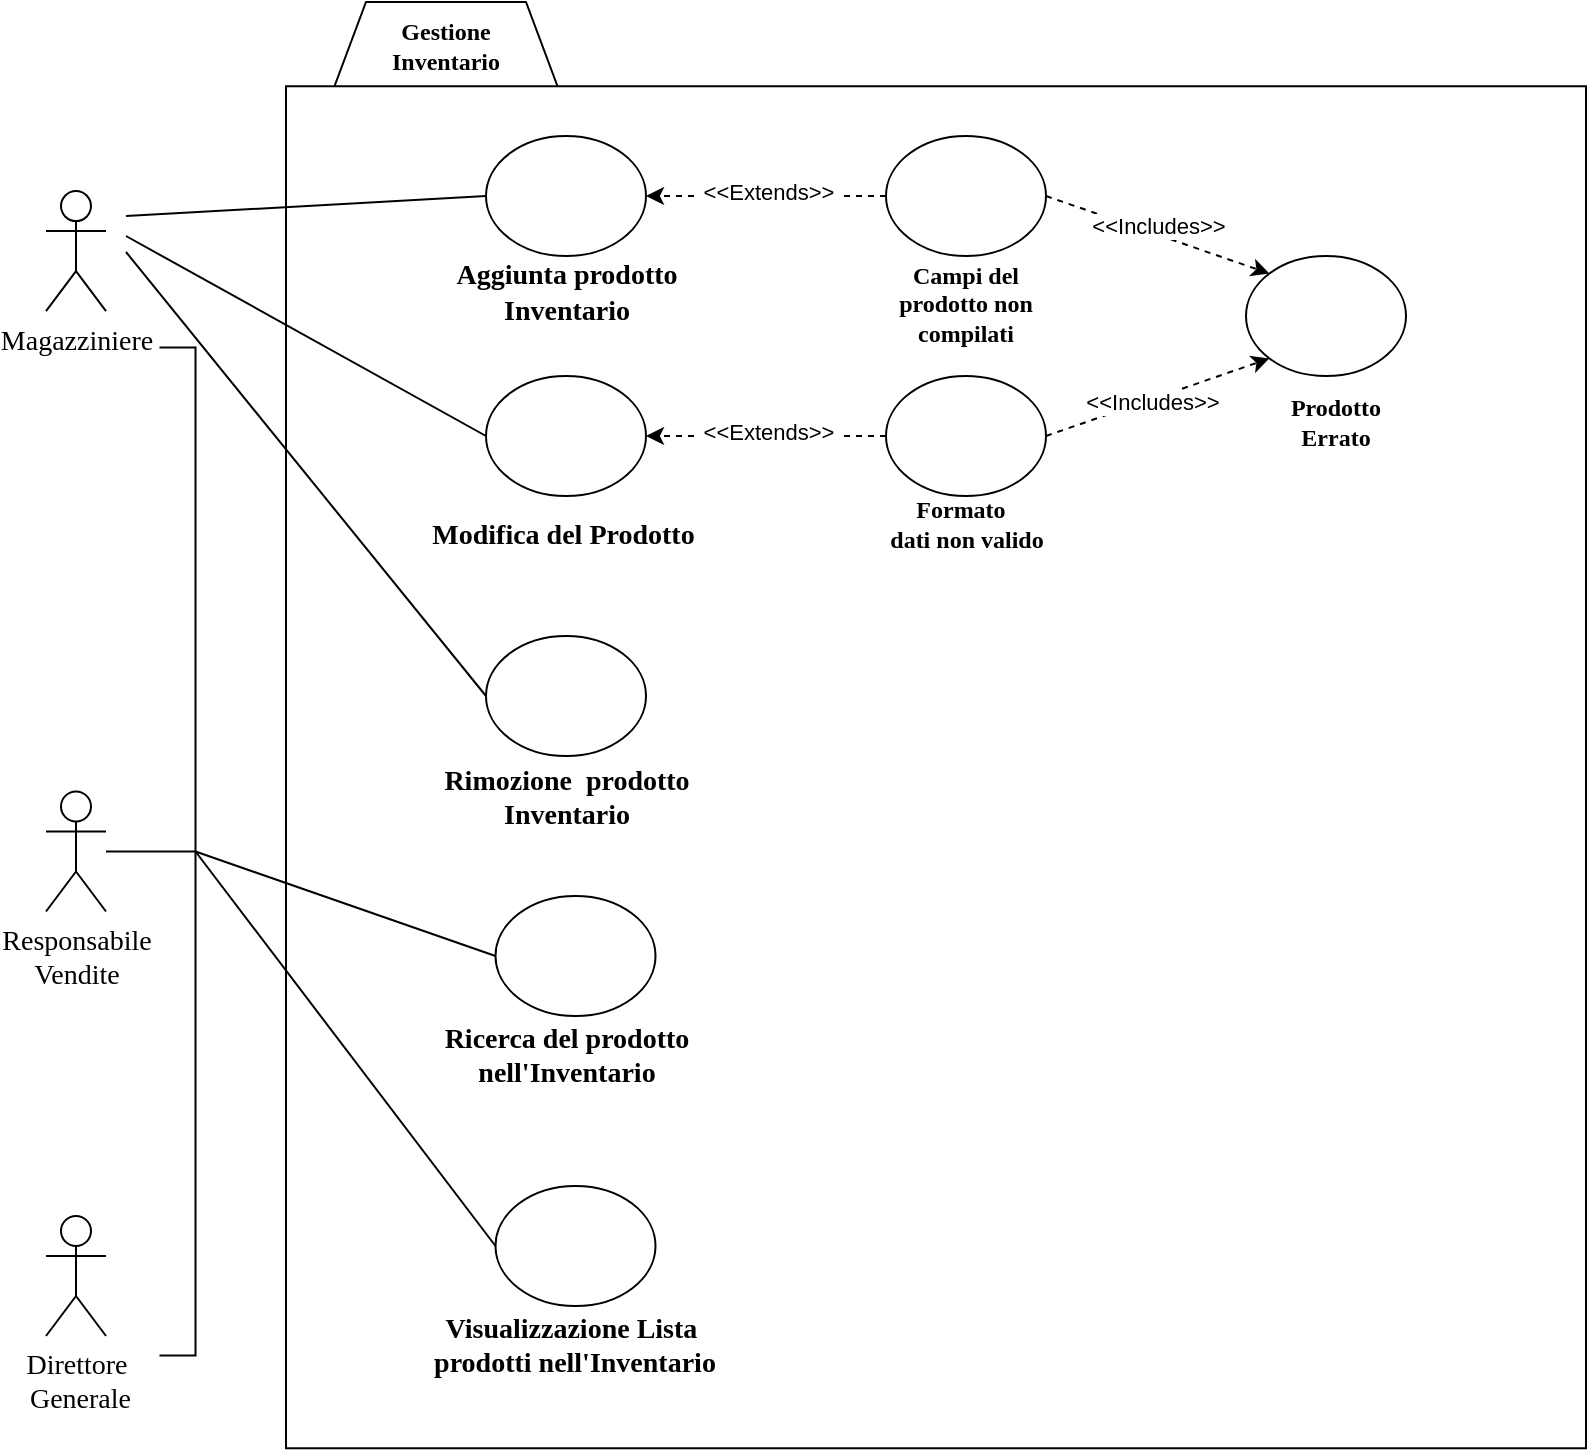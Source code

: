 <mxfile version="13.10.6" type="github">
  <diagram id="RcybXoDZJoYCDfinM7sL" name="Page-1">
    <mxGraphModel dx="946" dy="673" grid="1" gridSize="10" guides="1" tooltips="1" connect="1" arrows="1" fold="1" page="1" pageScale="1" pageWidth="827" pageHeight="1169" math="0" shadow="0">
      <root>
        <mxCell id="0" />
        <mxCell id="1" parent="0" />
        <mxCell id="a_w7ONJ3W2yyLTA47ird-15" value="" style="shape=hexagon;perimeter=hexagonPerimeter2;whiteSpace=wrap;html=1;fixedSize=1;" parent="1" vertex="1">
          <mxGeometry x="170" y="73" width="120" height="107" as="geometry" />
        </mxCell>
        <mxCell id="a_w7ONJ3W2yyLTA47ird-19" value="" style="rounded=0;whiteSpace=wrap;html=1;verticalAlign=bottom;" parent="1" vertex="1">
          <mxGeometry x="150" y="115.13" width="650" height="681" as="geometry" />
        </mxCell>
        <mxCell id="a_w7ONJ3W2yyLTA47ird-16" value="&lt;div&gt;&lt;font face=&quot;Times New Roman&quot;&gt;&lt;span style=&quot;font-size: 14px&quot;&gt;Magazziniere&lt;/span&gt;&lt;/font&gt;&lt;/div&gt;" style="shape=umlActor;verticalLabelPosition=bottom;verticalAlign=top;html=1;outlineConnect=0;" parent="1" vertex="1">
          <mxGeometry x="30" y="167.56" width="30" height="60" as="geometry" />
        </mxCell>
        <mxCell id="a_w7ONJ3W2yyLTA47ird-17" value="&lt;font face=&quot;Times New Roman&quot;&gt;&lt;span style=&quot;font-size: 14px&quot;&gt;Responsabile&lt;br&gt;Vendite&lt;/span&gt;&lt;/font&gt;" style="shape=umlActor;verticalLabelPosition=bottom;verticalAlign=top;html=1;outlineConnect=0;" parent="1" vertex="1">
          <mxGeometry x="30" y="467.75" width="30" height="60" as="geometry" />
        </mxCell>
        <mxCell id="a_w7ONJ3W2yyLTA47ird-20" value="&lt;div&gt;&lt;br&gt;&lt;/div&gt;&lt;div&gt;&lt;br&gt;&lt;/div&gt;&lt;div&gt;&lt;br&gt;&lt;/div&gt;&lt;div&gt;&lt;br&gt;&lt;/div&gt;&lt;div&gt;&lt;br&gt;&lt;/div&gt;&lt;div&gt;&lt;br&gt;&lt;/div&gt;" style="ellipse;whiteSpace=wrap;html=1;" parent="1" vertex="1">
          <mxGeometry x="250" y="140" width="80" height="60" as="geometry" />
        </mxCell>
        <mxCell id="a_w7ONJ3W2yyLTA47ird-22" value="&lt;div&gt;&lt;font face=&quot;Times New Roman&quot;&gt;&lt;span style=&quot;font-size: 14px&quot;&gt;&lt;b&gt;Ricerca del prodotto nell&#39;Inventario&lt;/b&gt;&lt;/span&gt;&lt;/font&gt;&lt;/div&gt;" style="text;html=1;strokeColor=none;fillColor=none;align=center;verticalAlign=middle;whiteSpace=wrap;rounded=0;" parent="1" vertex="1">
          <mxGeometry x="218.75" y="590" width="142.5" height="20" as="geometry" />
        </mxCell>
        <mxCell id="a_w7ONJ3W2yyLTA47ird-23" value="&lt;div align=&quot;center&quot;&gt;&lt;font face=&quot;Times New Roman&quot;&gt;&lt;b&gt;Gestione&lt;/b&gt;&lt;/font&gt;&lt;/div&gt;&lt;div align=&quot;center&quot;&gt;&lt;font face=&quot;Times New Roman&quot;&gt;&lt;b&gt;Inventario&lt;/b&gt;&lt;/font&gt;&lt;/div&gt;" style="text;html=1;strokeColor=none;fillColor=none;align=center;verticalAlign=middle;whiteSpace=wrap;rounded=0;" parent="1" vertex="1">
          <mxGeometry x="210" y="85.13" width="40" height="20" as="geometry" />
        </mxCell>
        <mxCell id="a_w7ONJ3W2yyLTA47ird-24" value="&lt;div&gt;&lt;br&gt;&lt;/div&gt;&lt;div&gt;&lt;br&gt;&lt;/div&gt;&lt;div&gt;&lt;br&gt;&lt;/div&gt;&lt;div&gt;&lt;br&gt;&lt;/div&gt;&lt;div&gt;&lt;br&gt;&lt;/div&gt;&lt;div&gt;&lt;br&gt;&lt;/div&gt;" style="ellipse;whiteSpace=wrap;html=1;" parent="1" vertex="1">
          <mxGeometry x="250" y="260" width="80" height="60" as="geometry" />
        </mxCell>
        <mxCell id="a_w7ONJ3W2yyLTA47ird-25" value="&lt;div&gt;&lt;br&gt;&lt;/div&gt;&lt;div&gt;&lt;br&gt;&lt;/div&gt;&lt;div&gt;&lt;br&gt;&lt;/div&gt;&lt;div&gt;&lt;br&gt;&lt;/div&gt;&lt;div&gt;&lt;br&gt;&lt;/div&gt;&lt;div&gt;&lt;br&gt;&lt;/div&gt;" style="ellipse;whiteSpace=wrap;html=1;" parent="1" vertex="1">
          <mxGeometry x="254.75" y="665" width="80" height="60" as="geometry" />
        </mxCell>
        <mxCell id="a_w7ONJ3W2yyLTA47ird-26" value="&lt;div&gt;&lt;br&gt;&lt;/div&gt;&lt;div&gt;&lt;br&gt;&lt;/div&gt;&lt;div&gt;&lt;br&gt;&lt;/div&gt;&lt;div&gt;&lt;br&gt;&lt;/div&gt;&lt;div&gt;&lt;br&gt;&lt;/div&gt;&lt;div&gt;&lt;br&gt;&lt;/div&gt;" style="ellipse;whiteSpace=wrap;html=1;" parent="1" vertex="1">
          <mxGeometry x="254.75" y="520" width="80" height="60" as="geometry" />
        </mxCell>
        <mxCell id="a_w7ONJ3W2yyLTA47ird-27" value="" style="endArrow=none;html=1;entryX=0;entryY=0.5;entryDx=0;entryDy=0;" parent="1" target="a_w7ONJ3W2yyLTA47ird-20" edge="1">
          <mxGeometry width="50" height="50" relative="1" as="geometry">
            <mxPoint x="70" y="180" as="sourcePoint" />
            <mxPoint x="330" y="340" as="targetPoint" />
          </mxGeometry>
        </mxCell>
        <mxCell id="a_w7ONJ3W2yyLTA47ird-28" value="" style="endArrow=none;html=1;entryX=0;entryY=0.5;entryDx=0;entryDy=0;" parent="1" target="a_w7ONJ3W2yyLTA47ird-24" edge="1">
          <mxGeometry width="50" height="50" relative="1" as="geometry">
            <mxPoint x="70" y="190" as="sourcePoint" />
            <mxPoint x="330" y="350" as="targetPoint" />
          </mxGeometry>
        </mxCell>
        <mxCell id="a_w7ONJ3W2yyLTA47ird-29" value="" style="shape=partialRectangle;whiteSpace=wrap;html=1;bottom=1;right=1;left=1;top=0;fillColor=none;routingCenterX=-0.5;rotation=-90;" parent="1" vertex="1">
          <mxGeometry x="-156" y="489" width="504" height="17.5" as="geometry" />
        </mxCell>
        <mxCell id="a_w7ONJ3W2yyLTA47ird-30" value="&lt;font face=&quot;Times New Roman&quot;&gt;&lt;span style=&quot;font-size: 14px&quot;&gt;&lt;b&gt;Rimozione &amp;nbsp;prodotto Inventario&lt;/b&gt;&lt;/span&gt;&lt;/font&gt;" style="text;html=1;strokeColor=none;fillColor=none;align=center;verticalAlign=middle;whiteSpace=wrap;rounded=0;" parent="1" vertex="1">
          <mxGeometry x="217.5" y="460.75" width="145" height="20" as="geometry" />
        </mxCell>
        <mxCell id="a_w7ONJ3W2yyLTA47ird-31" value="&lt;font face=&quot;Times New Roman&quot; style=&quot;font-size: 14px&quot;&gt;&lt;span style=&quot;font-size: 14px&quot;&gt;&lt;b style=&quot;font-size: 14px&quot;&gt;Aggiunta prodotto Inventario&lt;/b&gt;&lt;/span&gt;&lt;/font&gt;" style="text;html=1;strokeColor=none;fillColor=none;align=center;verticalAlign=middle;whiteSpace=wrap;rounded=0;fontSize=14;" parent="1" vertex="1">
          <mxGeometry x="217.5" y="207.56" width="145" height="20" as="geometry" />
        </mxCell>
        <mxCell id="a_w7ONJ3W2yyLTA47ird-32" value="&lt;b style=&quot;font-family: &amp;#34;times new roman&amp;#34; ; font-size: 14px&quot;&gt;Modifica del Prodotto&amp;nbsp;&lt;br&gt;&lt;/b&gt;" style="text;html=1;strokeColor=none;fillColor=none;align=center;verticalAlign=middle;whiteSpace=wrap;rounded=0;" parent="1" vertex="1">
          <mxGeometry x="217.5" y="330" width="145" height="20" as="geometry" />
        </mxCell>
        <mxCell id="a_w7ONJ3W2yyLTA47ird-33" value="&lt;font face=&quot;Times New Roman&quot;&gt;&lt;span style=&quot;font-size: 14px&quot;&gt;&lt;b&gt;Visualizzazione Lista&amp;nbsp;&lt;br&gt;prodotti nell&#39;Inventario&lt;br&gt;&lt;/b&gt;&lt;/span&gt;&lt;/font&gt;" style="text;html=1;strokeColor=none;fillColor=none;align=center;verticalAlign=middle;whiteSpace=wrap;rounded=0;" parent="1" vertex="1">
          <mxGeometry x="222.25" y="735" width="145" height="20" as="geometry" />
        </mxCell>
        <mxCell id="a_w7ONJ3W2yyLTA47ird-34" value="&lt;div&gt;&lt;br&gt;&lt;/div&gt;&lt;div&gt;&lt;br&gt;&lt;/div&gt;&lt;div&gt;&lt;br&gt;&lt;/div&gt;&lt;div&gt;&lt;br&gt;&lt;/div&gt;&lt;div&gt;&lt;br&gt;&lt;/div&gt;&lt;div&gt;&lt;br&gt;&lt;/div&gt;" style="ellipse;whiteSpace=wrap;html=1;" parent="1" vertex="1">
          <mxGeometry x="250" y="390" width="80" height="60" as="geometry" />
        </mxCell>
        <mxCell id="a_w7ONJ3W2yyLTA47ird-35" value="" style="endArrow=none;html=1;exitX=0;exitY=0.5;exitDx=0;exitDy=0;" parent="1" source="a_w7ONJ3W2yyLTA47ird-34" edge="1">
          <mxGeometry width="50" height="50" relative="1" as="geometry">
            <mxPoint x="370" y="320" as="sourcePoint" />
            <mxPoint x="70" y="198" as="targetPoint" />
          </mxGeometry>
        </mxCell>
        <mxCell id="a_w7ONJ3W2yyLTA47ird-37" value="" style="endArrow=none;html=1;exitX=0.5;exitY=1;exitDx=0;exitDy=0;entryX=0;entryY=0.5;entryDx=0;entryDy=0;" parent="1" source="a_w7ONJ3W2yyLTA47ird-29" target="a_w7ONJ3W2yyLTA47ird-26" edge="1">
          <mxGeometry width="50" height="50" relative="1" as="geometry">
            <mxPoint x="400" y="460" as="sourcePoint" />
            <mxPoint x="450" y="410" as="targetPoint" />
          </mxGeometry>
        </mxCell>
        <mxCell id="a_w7ONJ3W2yyLTA47ird-38" value="" style="endArrow=none;html=1;exitX=0.5;exitY=1;exitDx=0;exitDy=0;entryX=0;entryY=0.5;entryDx=0;entryDy=0;" parent="1" source="a_w7ONJ3W2yyLTA47ird-29" target="a_w7ONJ3W2yyLTA47ird-25" edge="1">
          <mxGeometry width="50" height="50" relative="1" as="geometry">
            <mxPoint x="160" y="400" as="sourcePoint" />
            <mxPoint x="450" y="410" as="targetPoint" />
          </mxGeometry>
        </mxCell>
        <mxCell id="a_w7ONJ3W2yyLTA47ird-40" value="&lt;font face=&quot;Times New Roman&quot;&gt;&lt;span style=&quot;font-size: 14px&quot;&gt;Direttore&lt;br&gt;&amp;nbsp;Generale&lt;/span&gt;&lt;/font&gt;" style="shape=umlActor;verticalLabelPosition=bottom;verticalAlign=top;html=1;outlineConnect=0;" parent="1" vertex="1">
          <mxGeometry x="30" y="680" width="30" height="60" as="geometry" />
        </mxCell>
        <mxCell id="a_w7ONJ3W2yyLTA47ird-41" value="" style="endArrow=none;html=1;exitX=0.5;exitY=1;exitDx=0;exitDy=0;" parent="1" source="a_w7ONJ3W2yyLTA47ird-29" target="a_w7ONJ3W2yyLTA47ird-17" edge="1">
          <mxGeometry width="50" height="50" relative="1" as="geometry">
            <mxPoint x="150" y="510" as="sourcePoint" />
            <mxPoint x="200" y="460" as="targetPoint" />
          </mxGeometry>
        </mxCell>
        <mxCell id="a_w7ONJ3W2yyLTA47ird-3" value="&lt;div&gt;&lt;br&gt;&lt;/div&gt;&lt;div&gt;&lt;br&gt;&lt;/div&gt;&lt;div&gt;&lt;br&gt;&lt;/div&gt;&lt;div&gt;&lt;br&gt;&lt;/div&gt;&lt;div&gt;&lt;br&gt;&lt;/div&gt;&lt;div&gt;&lt;br&gt;&lt;/div&gt;" style="ellipse;whiteSpace=wrap;html=1;verticalAlign=bottom;" parent="1" vertex="1">
          <mxGeometry x="450" y="140" width="80" height="60" as="geometry" />
        </mxCell>
        <mxCell id="a_w7ONJ3W2yyLTA47ird-4" value="" style="endArrow=classic;html=1;dashed=1;exitX=0;exitY=0.5;exitDx=0;exitDy=0;entryX=1;entryY=0.5;entryDx=0;entryDy=0;verticalAlign=bottom;" parent="1" source="a_w7ONJ3W2yyLTA47ird-6" target="a_w7ONJ3W2yyLTA47ird-24" edge="1">
          <mxGeometry width="50" height="50" relative="1" as="geometry">
            <mxPoint x="690" y="328.5" as="sourcePoint" />
            <mxPoint x="470" y="160" as="targetPoint" />
          </mxGeometry>
        </mxCell>
        <mxCell id="a_w7ONJ3W2yyLTA47ird-5" value="&amp;nbsp;&amp;lt;&amp;lt;Extends&amp;gt;&amp;gt;&amp;nbsp;" style="edgeLabel;html=1;align=center;verticalAlign=middle;resizable=0;points=[];" parent="a_w7ONJ3W2yyLTA47ird-4" vertex="1" connectable="0">
          <mxGeometry x="-0.013" y="1" relative="1" as="geometry">
            <mxPoint y="-3" as="offset" />
          </mxGeometry>
        </mxCell>
        <mxCell id="a_w7ONJ3W2yyLTA47ird-6" value="&lt;div&gt;&lt;br&gt;&lt;/div&gt;&lt;div&gt;&lt;br&gt;&lt;/div&gt;&lt;div&gt;&lt;br&gt;&lt;/div&gt;&lt;div&gt;&lt;br&gt;&lt;/div&gt;&lt;div&gt;&lt;br&gt;&lt;/div&gt;&lt;div&gt;&lt;br&gt;&lt;/div&gt;" style="ellipse;whiteSpace=wrap;html=1;verticalAlign=bottom;" parent="1" vertex="1">
          <mxGeometry x="450" y="260" width="80" height="60" as="geometry" />
        </mxCell>
        <mxCell id="a_w7ONJ3W2yyLTA47ird-7" value="&lt;font face=&quot;Times New Roman&quot;&gt;&lt;b&gt;Formato &amp;nbsp;&lt;br&gt;dati non valido&lt;/b&gt;&lt;/font&gt;" style="text;html=1;strokeColor=none;fillColor=none;align=center;verticalAlign=bottom;whiteSpace=wrap;rounded=0;" parent="1" vertex="1">
          <mxGeometry x="417.5" y="331" width="145" height="20" as="geometry" />
        </mxCell>
        <mxCell id="a_w7ONJ3W2yyLTA47ird-8" value="&lt;div&gt;&lt;br&gt;&lt;/div&gt;&lt;div&gt;&lt;br&gt;&lt;/div&gt;&lt;div&gt;&lt;br&gt;&lt;/div&gt;&lt;div&gt;&lt;br&gt;&lt;/div&gt;&lt;div&gt;&lt;br&gt;&lt;/div&gt;&lt;div&gt;&lt;br&gt;&lt;/div&gt;" style="ellipse;whiteSpace=wrap;html=1;verticalAlign=bottom;" parent="1" vertex="1">
          <mxGeometry x="630" y="200" width="80" height="60" as="geometry" />
        </mxCell>
        <mxCell id="a_w7ONJ3W2yyLTA47ird-9" value="&lt;font face=&quot;Times New Roman&quot;&gt;&lt;b&gt;Prodotto Errato&lt;br&gt;&lt;/b&gt;&lt;/font&gt;" style="text;html=1;strokeColor=none;fillColor=none;align=center;verticalAlign=bottom;whiteSpace=wrap;rounded=0;" parent="1" vertex="1">
          <mxGeometry x="640" y="280" width="70" height="20" as="geometry" />
        </mxCell>
        <mxCell id="a_w7ONJ3W2yyLTA47ird-10" value="" style="endArrow=classic;html=1;dashed=1;entryX=0;entryY=0;entryDx=0;entryDy=0;exitX=1;exitY=0.5;exitDx=0;exitDy=0;verticalAlign=bottom;" parent="1" source="a_w7ONJ3W2yyLTA47ird-3" target="a_w7ONJ3W2yyLTA47ird-8" edge="1">
          <mxGeometry width="50" height="50" relative="1" as="geometry">
            <mxPoint x="902.5" y="447" as="sourcePoint" />
            <mxPoint x="742.5" y="447" as="targetPoint" />
          </mxGeometry>
        </mxCell>
        <mxCell id="a_w7ONJ3W2yyLTA47ird-11" value="&amp;nbsp;&amp;lt;&amp;lt;Includes&amp;gt;&amp;gt;&amp;nbsp;" style="edgeLabel;html=1;align=center;verticalAlign=middle;resizable=0;points=[];" parent="a_w7ONJ3W2yyLTA47ird-10" vertex="1" connectable="0">
          <mxGeometry x="-0.013" y="1" relative="1" as="geometry">
            <mxPoint y="-3" as="offset" />
          </mxGeometry>
        </mxCell>
        <mxCell id="a_w7ONJ3W2yyLTA47ird-12" value="" style="endArrow=classic;html=1;dashed=1;entryX=0;entryY=1;entryDx=0;entryDy=0;exitX=1;exitY=0.5;exitDx=0;exitDy=0;verticalAlign=bottom;" parent="1" source="a_w7ONJ3W2yyLTA47ird-6" target="a_w7ONJ3W2yyLTA47ird-8" edge="1">
          <mxGeometry width="50" height="50" relative="1" as="geometry">
            <mxPoint x="660" y="360" as="sourcePoint" />
            <mxPoint x="746.716" y="161.213" as="targetPoint" />
          </mxGeometry>
        </mxCell>
        <mxCell id="a_w7ONJ3W2yyLTA47ird-46" value="&amp;lt;&amp;lt;Includes&amp;gt;&amp;gt;" style="edgeLabel;html=1;align=center;verticalAlign=middle;resizable=0;points=[];" parent="a_w7ONJ3W2yyLTA47ird-12" vertex="1" connectable="0">
          <mxGeometry x="-0.085" y="-1" relative="1" as="geometry">
            <mxPoint x="1" as="offset" />
          </mxGeometry>
        </mxCell>
        <mxCell id="a_w7ONJ3W2yyLTA47ird-14" value="&lt;font face=&quot;Times New Roman&quot;&gt;&lt;b&gt;Campi del prodotto non compilati&lt;/b&gt;&lt;/font&gt;" style="text;html=1;strokeColor=none;fillColor=none;align=center;verticalAlign=bottom;whiteSpace=wrap;rounded=0;" parent="1" vertex="1">
          <mxGeometry x="455" y="227.56" width="70" height="20" as="geometry" />
        </mxCell>
        <mxCell id="PrDrWU65EMqaRZ-ttvCU-6" value="" style="endArrow=classic;html=1;dashed=1;exitX=0;exitY=0.5;exitDx=0;exitDy=0;entryX=1;entryY=0.5;entryDx=0;entryDy=0;verticalAlign=bottom;" parent="1" source="a_w7ONJ3W2yyLTA47ird-3" target="a_w7ONJ3W2yyLTA47ird-20" edge="1">
          <mxGeometry width="50" height="50" relative="1" as="geometry">
            <mxPoint x="450" y="247.56" as="sourcePoint" />
            <mxPoint x="337.5" y="247.56" as="targetPoint" />
          </mxGeometry>
        </mxCell>
        <mxCell id="PrDrWU65EMqaRZ-ttvCU-7" value="&amp;nbsp;&amp;lt;&amp;lt;Extends&amp;gt;&amp;gt;&amp;nbsp;" style="edgeLabel;html=1;align=center;verticalAlign=middle;resizable=0;points=[];" parent="PrDrWU65EMqaRZ-ttvCU-6" vertex="1" connectable="0">
          <mxGeometry x="-0.013" y="1" relative="1" as="geometry">
            <mxPoint y="-3" as="offset" />
          </mxGeometry>
        </mxCell>
      </root>
    </mxGraphModel>
  </diagram>
</mxfile>
